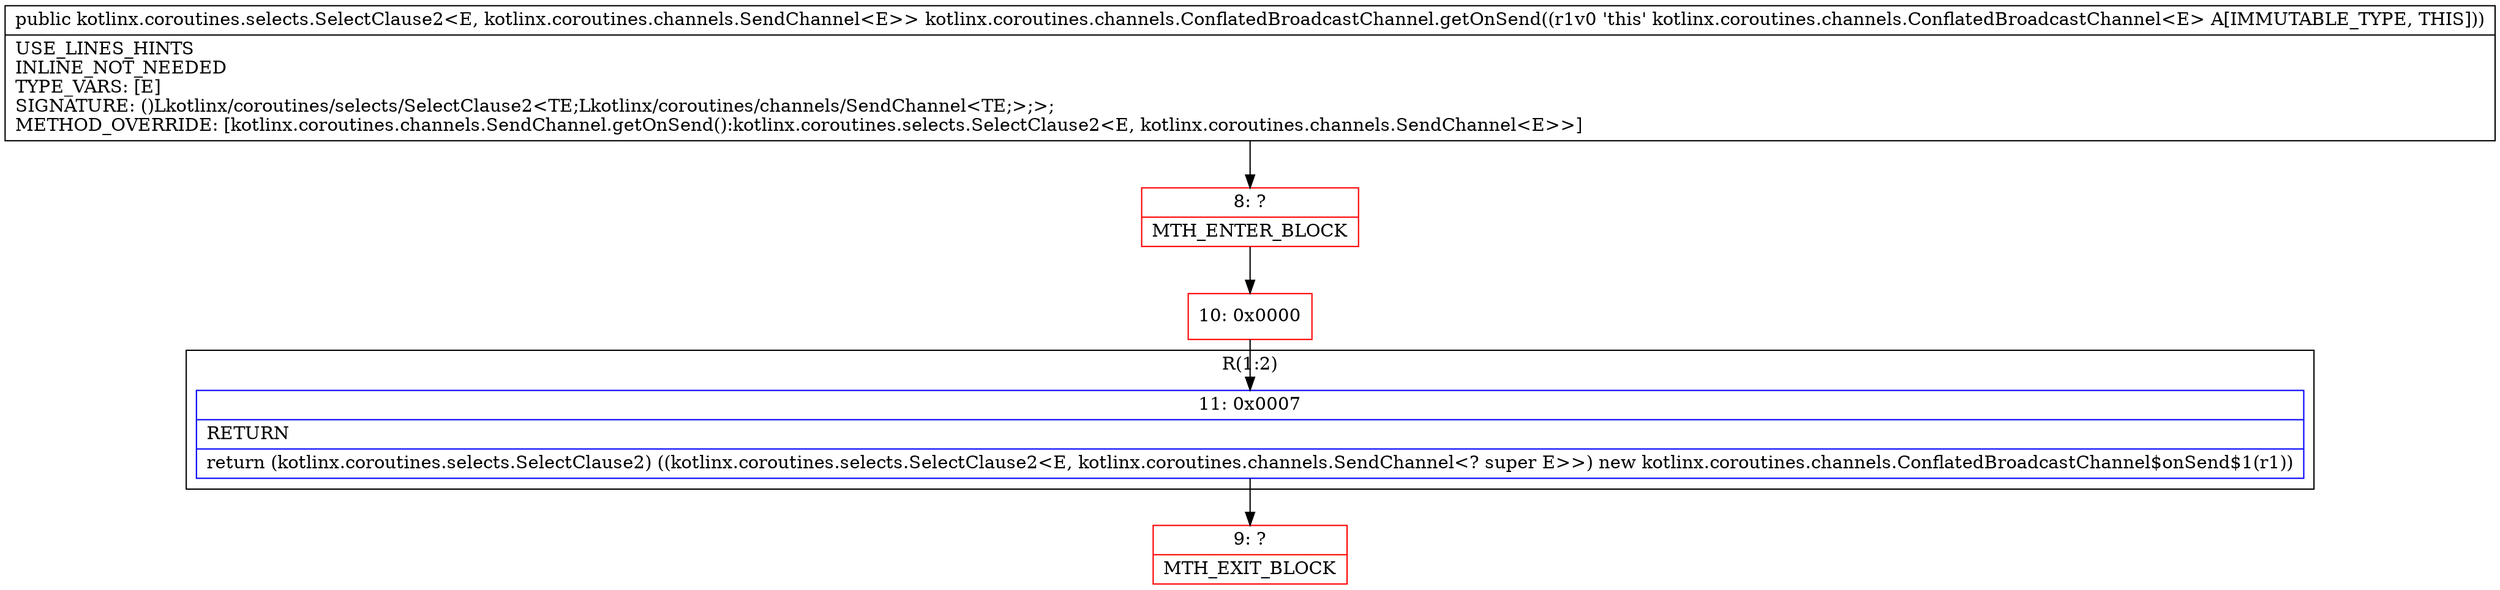 digraph "CFG forkotlinx.coroutines.channels.ConflatedBroadcastChannel.getOnSend()Lkotlinx\/coroutines\/selects\/SelectClause2;" {
subgraph cluster_Region_2022537603 {
label = "R(1:2)";
node [shape=record,color=blue];
Node_11 [shape=record,label="{11\:\ 0x0007|RETURN\l|return (kotlinx.coroutines.selects.SelectClause2) ((kotlinx.coroutines.selects.SelectClause2\<E, kotlinx.coroutines.channels.SendChannel\<? super E\>\>) new kotlinx.coroutines.channels.ConflatedBroadcastChannel$onSend$1(r1))\l}"];
}
Node_8 [shape=record,color=red,label="{8\:\ ?|MTH_ENTER_BLOCK\l}"];
Node_10 [shape=record,color=red,label="{10\:\ 0x0000}"];
Node_9 [shape=record,color=red,label="{9\:\ ?|MTH_EXIT_BLOCK\l}"];
MethodNode[shape=record,label="{public kotlinx.coroutines.selects.SelectClause2\<E, kotlinx.coroutines.channels.SendChannel\<E\>\> kotlinx.coroutines.channels.ConflatedBroadcastChannel.getOnSend((r1v0 'this' kotlinx.coroutines.channels.ConflatedBroadcastChannel\<E\> A[IMMUTABLE_TYPE, THIS]))  | USE_LINES_HINTS\lINLINE_NOT_NEEDED\lTYPE_VARS: [E]\lSIGNATURE: ()Lkotlinx\/coroutines\/selects\/SelectClause2\<TE;Lkotlinx\/coroutines\/channels\/SendChannel\<TE;\>;\>;\lMETHOD_OVERRIDE: [kotlinx.coroutines.channels.SendChannel.getOnSend():kotlinx.coroutines.selects.SelectClause2\<E, kotlinx.coroutines.channels.SendChannel\<E\>\>]\l}"];
MethodNode -> Node_8;Node_11 -> Node_9;
Node_8 -> Node_10;
Node_10 -> Node_11;
}

